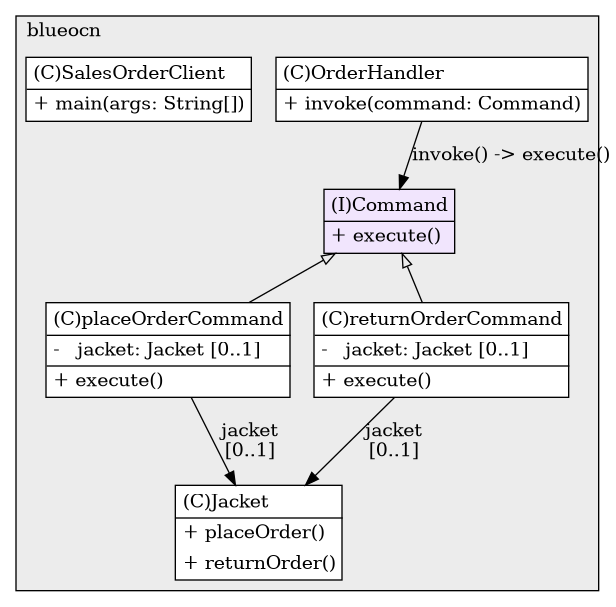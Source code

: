 @startuml

/' diagram meta data start
config=StructureConfiguration;
{
  "projectClassification": {
    "searchMode": "OpenProject", // OpenProject, AllProjects
    "includedProjects": "",
    "pathEndKeywords": "*.impl",
    "isClientPath": "",
    "isClientName": "",
    "isTestPath": "",
    "isTestName": "",
    "isMappingPath": "",
    "isMappingName": "",
    "isDataAccessPath": "",
    "isDataAccessName": "",
    "isDataStructurePath": "",
    "isDataStructureName": "",
    "isInterfaceStructuresPath": "",
    "isInterfaceStructuresName": "",
    "isEntryPointPath": "",
    "isEntryPointName": "",
    "treatFinalFieldsAsMandatory": false
  },
  "graphRestriction": {
    "classPackageExcludeFilter": "",
    "classPackageIncludeFilter": "",
    "classNameExcludeFilter": "",
    "classNameIncludeFilter": "",
    "methodNameExcludeFilter": "",
    "methodNameIncludeFilter": "",
    "removeByInheritance": "", // inheritance/annotation based filtering is done in a second step
    "removeByAnnotation": "",
    "removeByClassPackage": "", // cleanup the graph after inheritance/annotation based filtering is done
    "removeByClassName": "",
    "cutMappings": false,
    "cutEnum": true,
    "cutTests": true,
    "cutClient": true,
    "cutDataAccess": true,
    "cutInterfaceStructures": true,
    "cutDataStructures": true,
    "cutGetterAndSetter": true,
    "cutConstructors": true
  },
  "graphTraversal": {
    "forwardDepth": 999,
    "backwardDepth": 0,
    "classPackageExcludeFilter": "",
    "classPackageIncludeFilter": "",
    "classNameExcludeFilter": "",
    "classNameIncludeFilter": "",
    "methodNameExcludeFilter": "",
    "methodNameIncludeFilter": "",
    "hideMappings": false,
    "hideDataStructures": false,
    "hidePrivateMethods": false,
    "hideInterfaceCalls": false, // indirection: implementation -> interface (is hidden) -> implementation
    "onlyShowApplicationEntryPoints": false, // root node is included
    "useMethodCallsForStructureDiagram": "ForwardOnly" // ForwardOnly, BothDirections, No
  },
  "details": {
    "aggregation": "GroupByClass", // ByClass, GroupByClass, None
    "showClassGenericTypes": true,
    "showMethods": true,
    "showMethodParameterNames": true,
    "showMethodParameterTypes": true,
    "showMethodReturnType": true,
    "showPackageLevels": 2,
    "showDetailedClassStructure": true
  },
  "rootClass": "blueocn.SalesOrderClient",
  "extensionCallbackMethod": "" // qualified.class.name#methodName - signature: public static String method(String)
}
diagram meta data end '/



digraph g {
    rankdir="TB"
    splines=polyline
    

'nodes 
subgraph cluster_15833472 { 
   	label=blueocn
	labeljust=l
	fillcolor="#ececec"
	style=filled
   
   Command15833472[
	label=<<TABLE BORDER="1" CELLBORDER="0" CELLPADDING="4" CELLSPACING="0">
<TR><TD ALIGN="LEFT" >(I)Command</TD></TR>
<HR/>
<TR><TD ALIGN="LEFT" >+ execute()</TD></TR>
</TABLE>>
	style=filled
	margin=0
	shape=plaintext
	fillcolor="#F1E5FD"
];

Jacket15833472[
	label=<<TABLE BORDER="1" CELLBORDER="0" CELLPADDING="4" CELLSPACING="0">
<TR><TD ALIGN="LEFT" >(C)Jacket</TD></TR>
<HR/>
<TR><TD ALIGN="LEFT" >+ placeOrder()</TD></TR>
<TR><TD ALIGN="LEFT" >+ returnOrder()</TD></TR>
</TABLE>>
	style=filled
	margin=0
	shape=plaintext
	fillcolor="#FFFFFF"
];

OrderHandler15833472[
	label=<<TABLE BORDER="1" CELLBORDER="0" CELLPADDING="4" CELLSPACING="0">
<TR><TD ALIGN="LEFT" >(C)OrderHandler</TD></TR>
<HR/>
<TR><TD ALIGN="LEFT" >+ invoke(command: Command)</TD></TR>
</TABLE>>
	style=filled
	margin=0
	shape=plaintext
	fillcolor="#FFFFFF"
];

SalesOrderClient15833472[
	label=<<TABLE BORDER="1" CELLBORDER="0" CELLPADDING="4" CELLSPACING="0">
<TR><TD ALIGN="LEFT" >(C)SalesOrderClient</TD></TR>
<HR/>
<TR><TD ALIGN="LEFT" >+ main(args: String[])</TD></TR>
</TABLE>>
	style=filled
	margin=0
	shape=plaintext
	fillcolor="#FFFFFF"
];

placeOrderCommand15833472[
	label=<<TABLE BORDER="1" CELLBORDER="0" CELLPADDING="4" CELLSPACING="0">
<TR><TD ALIGN="LEFT" >(C)placeOrderCommand</TD></TR>
<HR/>
<TR><TD ALIGN="LEFT" >-   jacket: Jacket [0..1]</TD></TR>
<HR/>
<TR><TD ALIGN="LEFT" >+ execute()</TD></TR>
</TABLE>>
	style=filled
	margin=0
	shape=plaintext
	fillcolor="#FFFFFF"
];

returnOrderCommand15833472[
	label=<<TABLE BORDER="1" CELLBORDER="0" CELLPADDING="4" CELLSPACING="0">
<TR><TD ALIGN="LEFT" >(C)returnOrderCommand</TD></TR>
<HR/>
<TR><TD ALIGN="LEFT" >-   jacket: Jacket [0..1]</TD></TR>
<HR/>
<TR><TD ALIGN="LEFT" >+ execute()</TD></TR>
</TABLE>>
	style=filled
	margin=0
	shape=plaintext
	fillcolor="#FFFFFF"
];
} 

'edges    
Command15833472 -> placeOrderCommand15833472[arrowhead=none, arrowtail=empty, dir=both];
Command15833472 -> returnOrderCommand15833472[arrowhead=none, arrowtail=empty, dir=both];
OrderHandler15833472 -> Command15833472[label="invoke() -> execute()"];
placeOrderCommand15833472 -> Jacket15833472[label="jacket
[0..1]"];
returnOrderCommand15833472 -> Jacket15833472[label="jacket
[0..1]"];
    
}
@enduml